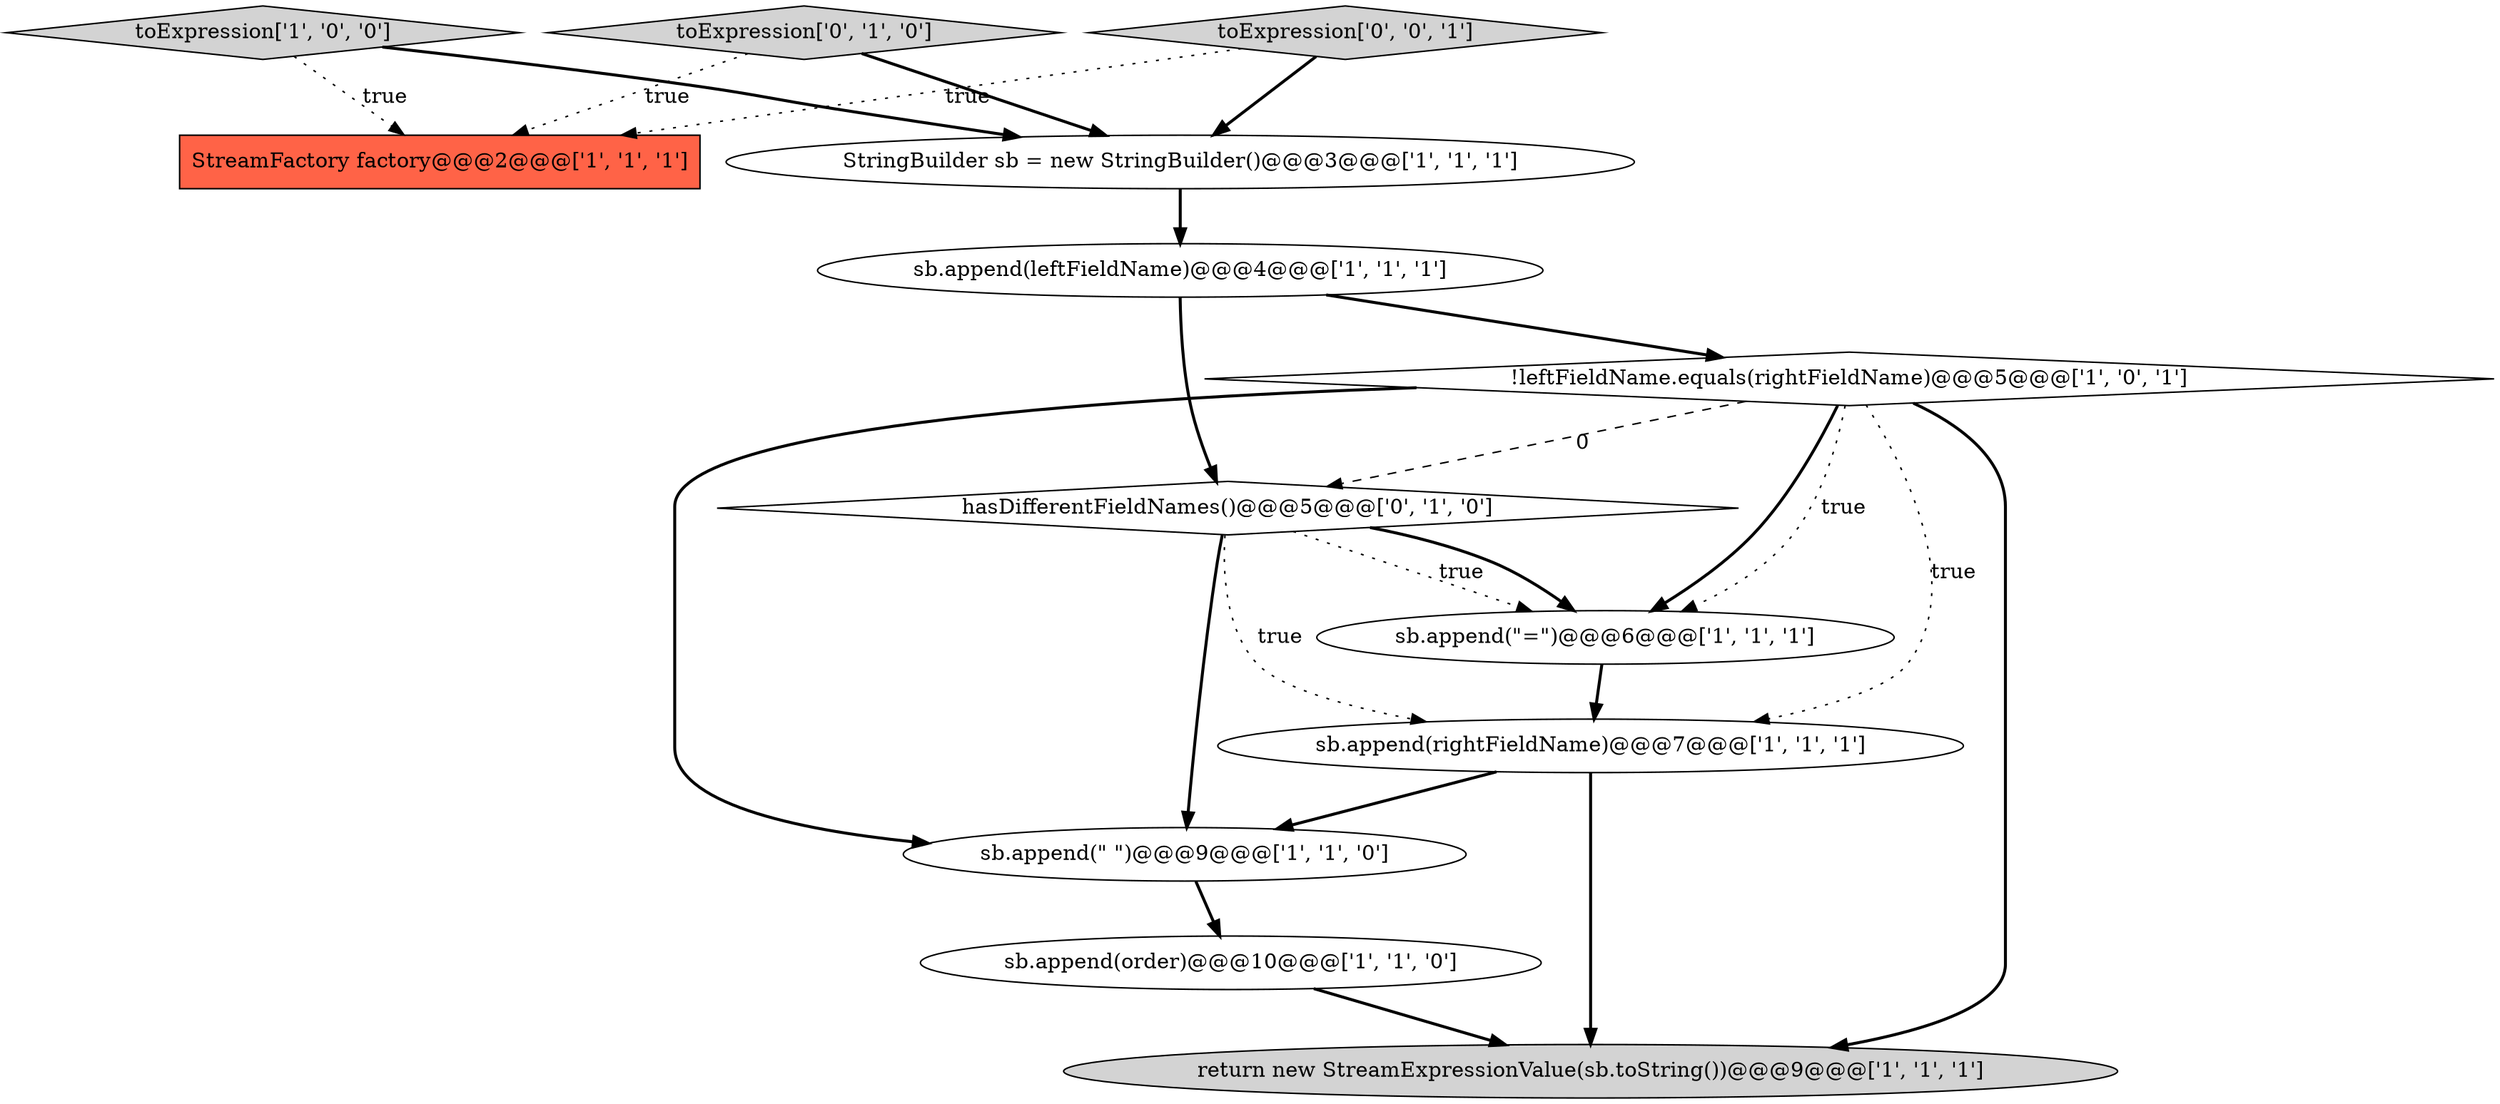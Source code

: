 digraph {
3 [style = filled, label = "toExpression['1', '0', '0']", fillcolor = lightgray, shape = diamond image = "AAA0AAABBB1BBB"];
9 [style = filled, label = "return new StreamExpressionValue(sb.toString())@@@9@@@['1', '1', '1']", fillcolor = lightgray, shape = ellipse image = "AAA0AAABBB1BBB"];
11 [style = filled, label = "toExpression['0', '1', '0']", fillcolor = lightgray, shape = diamond image = "AAA0AAABBB2BBB"];
5 [style = filled, label = "sb.append(rightFieldName)@@@7@@@['1', '1', '1']", fillcolor = white, shape = ellipse image = "AAA0AAABBB1BBB"];
7 [style = filled, label = "sb.append(\"=\")@@@6@@@['1', '1', '1']", fillcolor = white, shape = ellipse image = "AAA0AAABBB1BBB"];
8 [style = filled, label = "StreamFactory factory@@@2@@@['1', '1', '1']", fillcolor = tomato, shape = box image = "AAA0AAABBB1BBB"];
0 [style = filled, label = "StringBuilder sb = new StringBuilder()@@@3@@@['1', '1', '1']", fillcolor = white, shape = ellipse image = "AAA0AAABBB1BBB"];
2 [style = filled, label = "!leftFieldName.equals(rightFieldName)@@@5@@@['1', '0', '1']", fillcolor = white, shape = diamond image = "AAA0AAABBB1BBB"];
6 [style = filled, label = "sb.append(\" \")@@@9@@@['1', '1', '0']", fillcolor = white, shape = ellipse image = "AAA0AAABBB1BBB"];
10 [style = filled, label = "hasDifferentFieldNames()@@@5@@@['0', '1', '0']", fillcolor = white, shape = diamond image = "AAA1AAABBB2BBB"];
12 [style = filled, label = "toExpression['0', '0', '1']", fillcolor = lightgray, shape = diamond image = "AAA0AAABBB3BBB"];
4 [style = filled, label = "sb.append(leftFieldName)@@@4@@@['1', '1', '1']", fillcolor = white, shape = ellipse image = "AAA0AAABBB1BBB"];
1 [style = filled, label = "sb.append(order)@@@10@@@['1', '1', '0']", fillcolor = white, shape = ellipse image = "AAA0AAABBB1BBB"];
12->0 [style = bold, label=""];
0->4 [style = bold, label=""];
1->9 [style = bold, label=""];
10->6 [style = bold, label=""];
2->7 [style = bold, label=""];
11->0 [style = bold, label=""];
2->5 [style = dotted, label="true"];
3->8 [style = dotted, label="true"];
2->10 [style = dashed, label="0"];
5->9 [style = bold, label=""];
10->7 [style = dotted, label="true"];
4->2 [style = bold, label=""];
12->8 [style = dotted, label="true"];
2->9 [style = bold, label=""];
10->7 [style = bold, label=""];
11->8 [style = dotted, label="true"];
3->0 [style = bold, label=""];
7->5 [style = bold, label=""];
2->6 [style = bold, label=""];
4->10 [style = bold, label=""];
6->1 [style = bold, label=""];
5->6 [style = bold, label=""];
10->5 [style = dotted, label="true"];
2->7 [style = dotted, label="true"];
}
